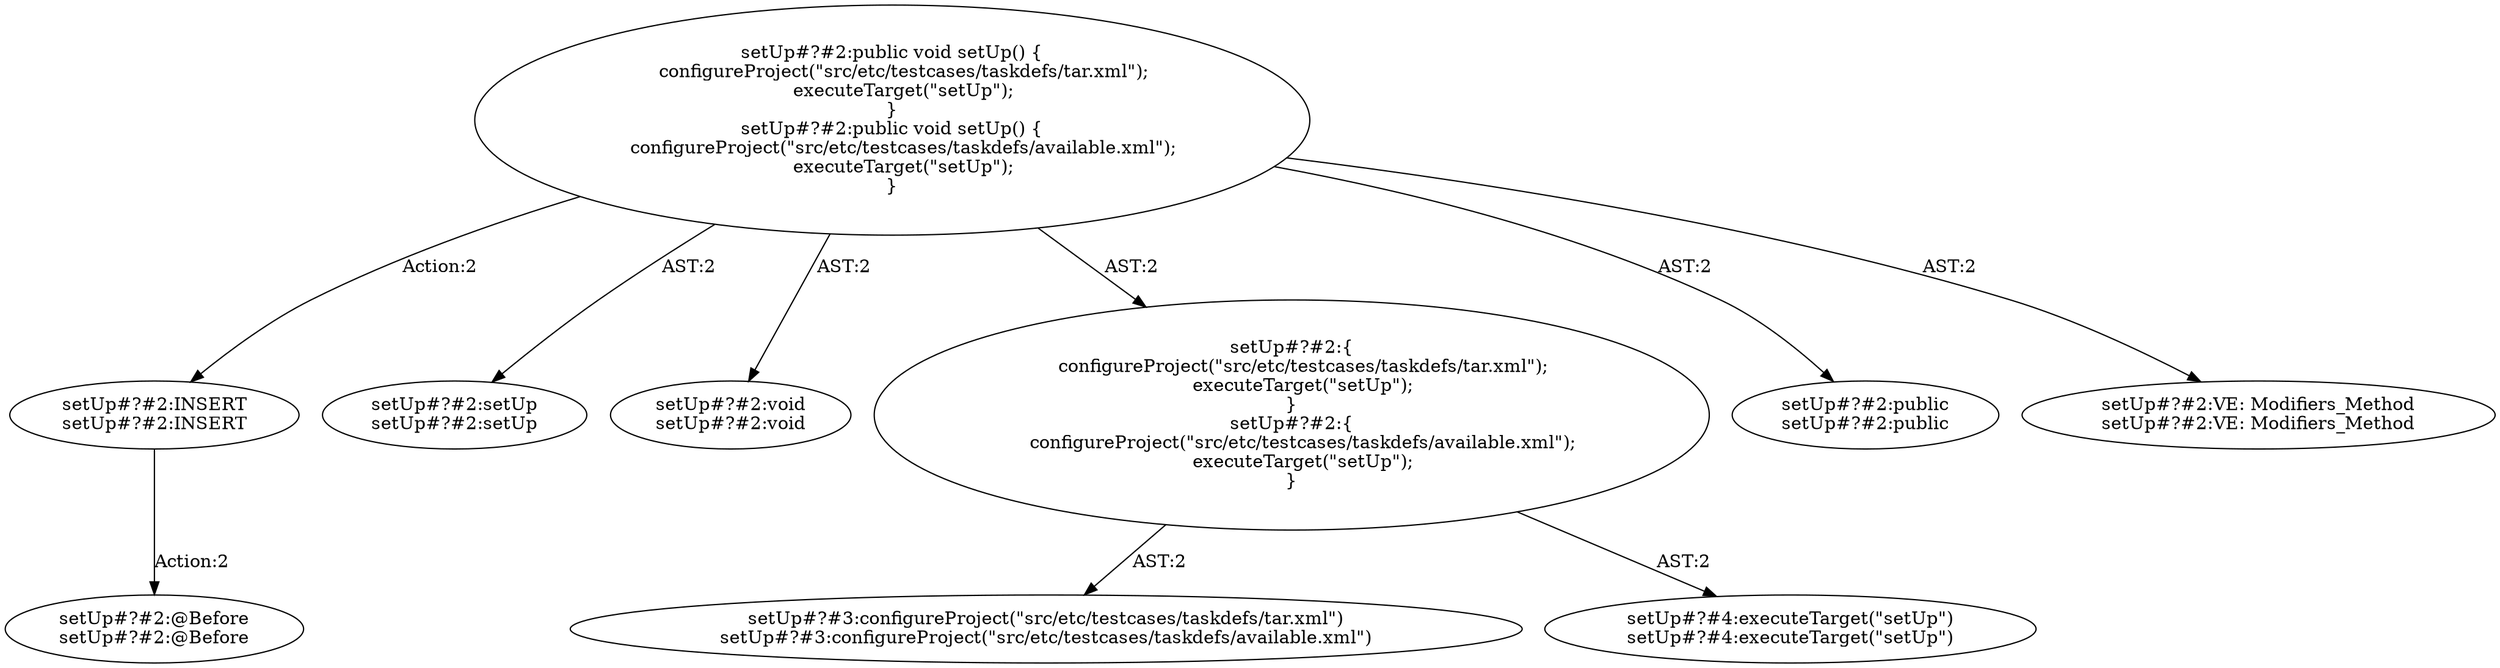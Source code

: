 digraph "Pattern" {
0 [label="setUp#?#2:INSERT
setUp#?#2:INSERT" shape=ellipse]
1 [label="setUp#?#2:public void setUp() \{
    configureProject(\"src/etc/testcases/taskdefs/tar.xml\");
    executeTarget(\"setUp\");
\}
setUp#?#2:public void setUp() \{
    configureProject(\"src/etc/testcases/taskdefs/available.xml\");
    executeTarget(\"setUp\");
\}" shape=ellipse]
2 [label="setUp#?#2:setUp
setUp#?#2:setUp" shape=ellipse]
3 [label="setUp#?#2:void
setUp#?#2:void" shape=ellipse]
4 [label="setUp#?#2:\{
    configureProject(\"src/etc/testcases/taskdefs/tar.xml\");
    executeTarget(\"setUp\");
\}
setUp#?#2:\{
    configureProject(\"src/etc/testcases/taskdefs/available.xml\");
    executeTarget(\"setUp\");
\}" shape=ellipse]
5 [label="setUp#?#3:configureProject(\"src/etc/testcases/taskdefs/tar.xml\")
setUp#?#3:configureProject(\"src/etc/testcases/taskdefs/available.xml\")" shape=ellipse]
6 [label="setUp#?#4:executeTarget(\"setUp\")
setUp#?#4:executeTarget(\"setUp\")" shape=ellipse]
7 [label="setUp#?#2:public
setUp#?#2:public" shape=ellipse]
8 [label="setUp#?#2:VE: Modifiers_Method
setUp#?#2:VE: Modifiers_Method" shape=ellipse]
9 [label="setUp#?#2:@Before
setUp#?#2:@Before" shape=ellipse]
0 -> 9 [label="Action:2"];
1 -> 0 [label="Action:2"];
1 -> 2 [label="AST:2"];
1 -> 3 [label="AST:2"];
1 -> 4 [label="AST:2"];
1 -> 7 [label="AST:2"];
1 -> 8 [label="AST:2"];
4 -> 5 [label="AST:2"];
4 -> 6 [label="AST:2"];
}